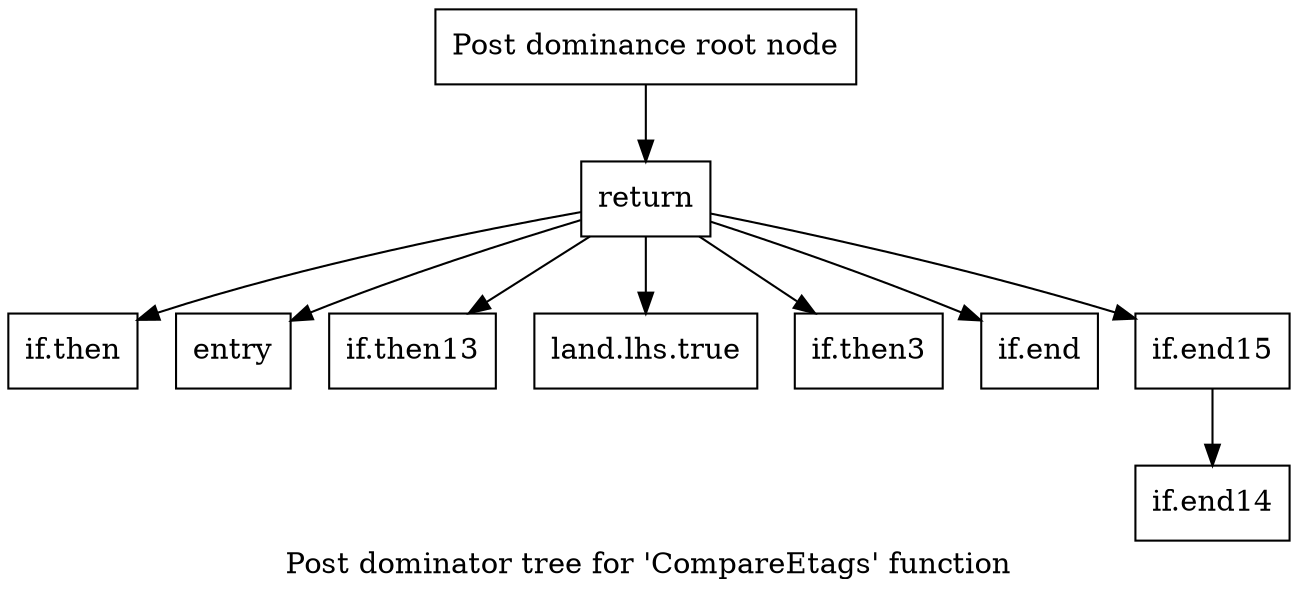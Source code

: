 digraph "Post dominator tree for 'CompareEtags' function" {
	label="Post dominator tree for 'CompareEtags' function";

	Node0xdaf850 [shape=record,label="{Post dominance root node}"];
	Node0xdaf850 -> Node0xd09cf0;
	Node0xd09cf0 [shape=record,label="{return}"];
	Node0xd09cf0 -> Node0xdb4750;
	Node0xd09cf0 -> Node0xd545c0;
	Node0xd09cf0 -> Node0xdb8a60;
	Node0xd09cf0 -> Node0xd8f030;
	Node0xd09cf0 -> Node0xd13b60;
	Node0xd09cf0 -> Node0xd049f0;
	Node0xd09cf0 -> Node0xd8c780;
	Node0xdb4750 [shape=record,label="{if.then}"];
	Node0xd545c0 [shape=record,label="{entry}"];
	Node0xdb8a60 [shape=record,label="{if.then13}"];
	Node0xd8f030 [shape=record,label="{land.lhs.true}"];
	Node0xd13b60 [shape=record,label="{if.then3}"];
	Node0xd049f0 [shape=record,label="{if.end}"];
	Node0xd8c780 [shape=record,label="{if.end15}"];
	Node0xd8c780 -> Node0xd5aaa0;
	Node0xd5aaa0 [shape=record,label="{if.end14}"];
}

